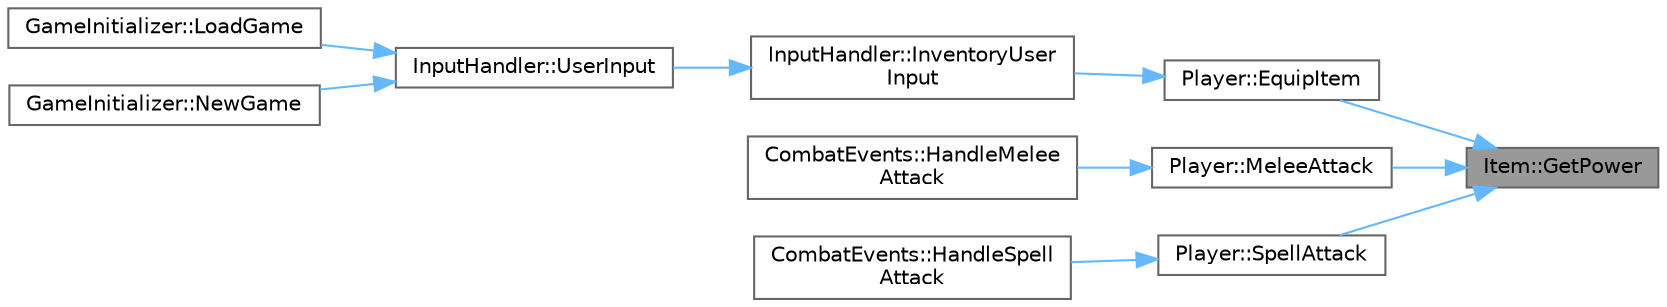digraph "Item::GetPower"
{
 // LATEX_PDF_SIZE
  bgcolor="transparent";
  edge [fontname=Helvetica,fontsize=10,labelfontname=Helvetica,labelfontsize=10];
  node [fontname=Helvetica,fontsize=10,shape=box,height=0.2,width=0.4];
  rankdir="RL";
  Node1 [id="Node000001",label="Item::GetPower",height=0.2,width=0.4,color="gray40", fillcolor="grey60", style="filled", fontcolor="black",tooltip="Getter for the power of the item."];
  Node1 -> Node2 [id="edge10_Node000001_Node000002",dir="back",color="steelblue1",style="solid",tooltip=" "];
  Node2 [id="Node000002",label="Player::EquipItem",height=0.2,width=0.4,color="grey40", fillcolor="white", style="filled",URL="$class_player.html#ae31dd4cf4062d3df3901203bc08f0a7d",tooltip="Equips an item from the player's inventory."];
  Node2 -> Node3 [id="edge11_Node000002_Node000003",dir="back",color="steelblue1",style="solid",tooltip=" "];
  Node3 [id="Node000003",label="InputHandler::InventoryUser\lInput",height=0.2,width=0.4,color="grey40", fillcolor="white", style="filled",URL="$class_input_handler.html#a46e9a06e7b4b10e165cf9dc1302bfaa8",tooltip="Handles user input for inventory management."];
  Node3 -> Node4 [id="edge12_Node000003_Node000004",dir="back",color="steelblue1",style="solid",tooltip=" "];
  Node4 [id="Node000004",label="InputHandler::UserInput",height=0.2,width=0.4,color="grey40", fillcolor="white", style="filled",URL="$class_input_handler.html#a41e6c1f2ba464836b12f0e5644957ccd",tooltip="Handles user input for map navigation."];
  Node4 -> Node5 [id="edge13_Node000004_Node000005",dir="back",color="steelblue1",style="solid",tooltip=" "];
  Node5 [id="Node000005",label="GameInitializer::LoadGame",height=0.2,width=0.4,color="grey40", fillcolor="white", style="filled",URL="$class_game_initializer.html#ae716e7cff2b6d5aeb52817de93c03839",tooltip="Loads a saved game from the specified directory."];
  Node4 -> Node6 [id="edge14_Node000004_Node000006",dir="back",color="steelblue1",style="solid",tooltip=" "];
  Node6 [id="Node000006",label="GameInitializer::NewGame",height=0.2,width=0.4,color="grey40", fillcolor="white", style="filled",URL="$class_game_initializer.html#ae604744fcd25ff4e95f332f29c1b60d5",tooltip="Starts a new game."];
  Node1 -> Node7 [id="edge15_Node000001_Node000007",dir="back",color="steelblue1",style="solid",tooltip=" "];
  Node7 [id="Node000007",label="Player::MeleeAttack",height=0.2,width=0.4,color="grey40", fillcolor="white", style="filled",URL="$class_player.html#a2b6ed44fd893374bf508ddb7320ccc2f",tooltip="Performs a melee attack on a monster."];
  Node7 -> Node8 [id="edge16_Node000007_Node000008",dir="back",color="steelblue1",style="solid",tooltip=" "];
  Node8 [id="Node000008",label="CombatEvents::HandleMelee\lAttack",height=0.2,width=0.4,color="grey40", fillcolor="white", style="filled",URL="$class_combat_events.html#ac218c5524397d2ab4fedb0203e87475b",tooltip="Handles a melee attack in combat."];
  Node1 -> Node9 [id="edge17_Node000001_Node000009",dir="back",color="steelblue1",style="solid",tooltip=" "];
  Node9 [id="Node000009",label="Player::SpellAttack",height=0.2,width=0.4,color="grey40", fillcolor="white", style="filled",URL="$class_player.html#a9459f74155714db111234c8961606f99",tooltip="Performs a spell attack on a monster."];
  Node9 -> Node10 [id="edge18_Node000009_Node000010",dir="back",color="steelblue1",style="solid",tooltip=" "];
  Node10 [id="Node000010",label="CombatEvents::HandleSpell\lAttack",height=0.2,width=0.4,color="grey40", fillcolor="white", style="filled",URL="$class_combat_events.html#a446faa7e9689eeb8eeb7f97046be3c8c",tooltip="Handles a spell attack in combat."];
}

